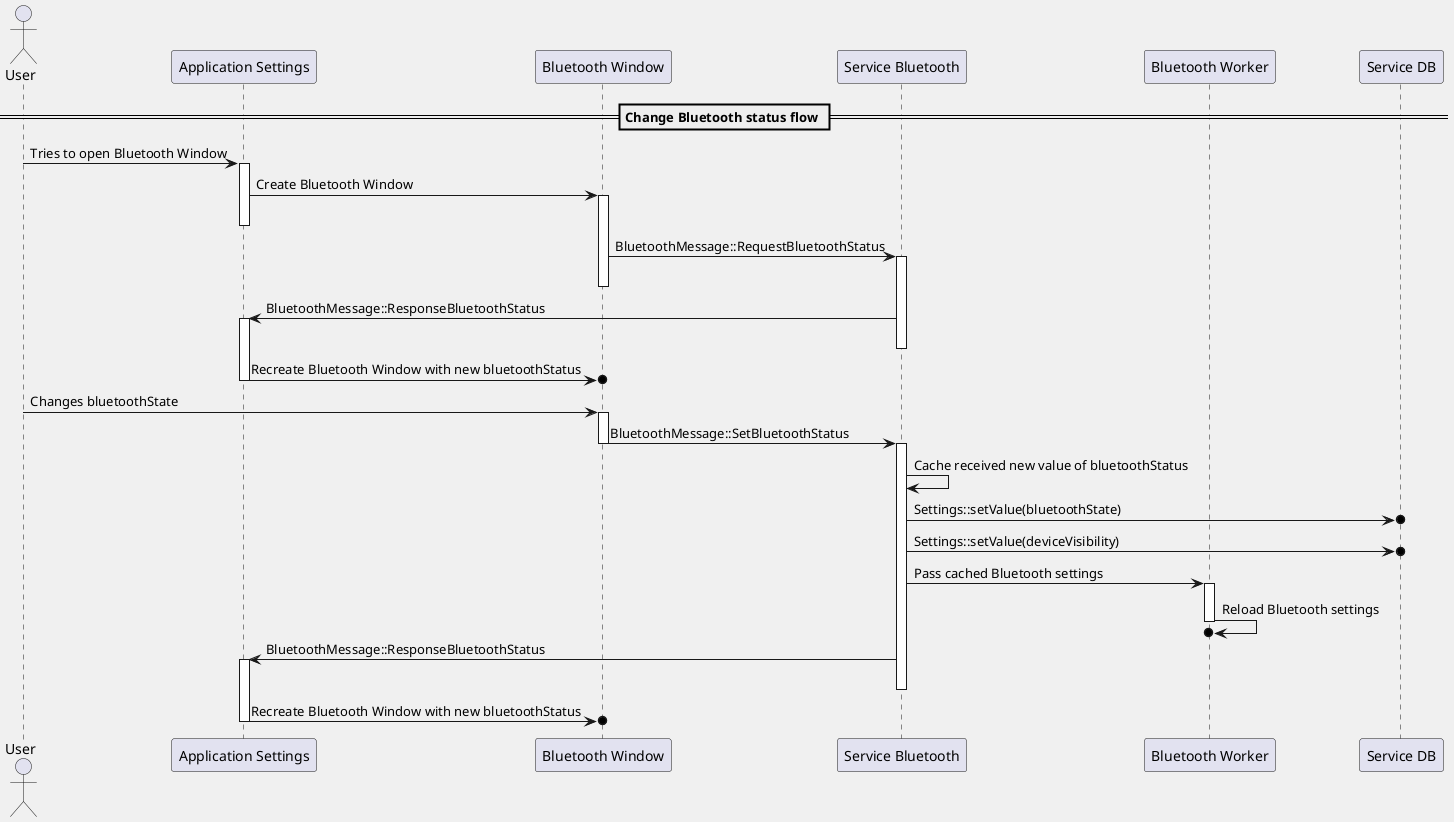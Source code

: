 @startuml
skinparam BackgroundColor F0F0F0

actor User
participant "Application Settings" as appstgs
participant "Bluetooth Window" as btwndw
participant "Service Bluetooth" as srvbt
participant "Bluetooth Worker" as btwrkr
participant "Service DB" as srvdb

    == Change Bluetooth status flow ==

User ->appstgs : Tries to open Bluetooth Window
activate appstgs
appstgs -> btwndw : Create Bluetooth Window
    activate btwndw
    deactivate appstgs
btwndw -> srvbt : BluetoothMessage::RequestBluetoothStatus
    activate srvbt
    deactivate btwndw
srvbt -> appstgs : BluetoothMessage::ResponseBluetoothStatus
activate appstgs
deactivate srvbt
appstgs ->o btwndw : Recreate Bluetooth Window with new bluetoothStatus
deactivate appstgs

User -> btwndw : Changes bluetoothState
activate btwndw
btwndw -> srvbt : BluetoothMessage::SetBluetoothStatus
deactivate btwndw
activate srvbt
srvbt -> srvbt : Cache received new value of bluetoothStatus
srvbt ->o srvdb : Settings::setValue(bluetoothState)
srvbt ->o srvdb : Settings::setValue(deviceVisibility)
srvbt -> btwrkr : Pass cached Bluetooth settings
activate btwrkr
btwrkr ->o btwrkr : Reload Bluetooth settings
deactivate btwrkr
srvbt -> appstgs : BluetoothMessage::ResponseBluetoothStatus
activate appstgs
deactivate srvbt
appstgs ->o btwndw : Recreate Bluetooth Window with new bluetoothStatus
deactivate appstgs
deactivate btwndw

@enduml
